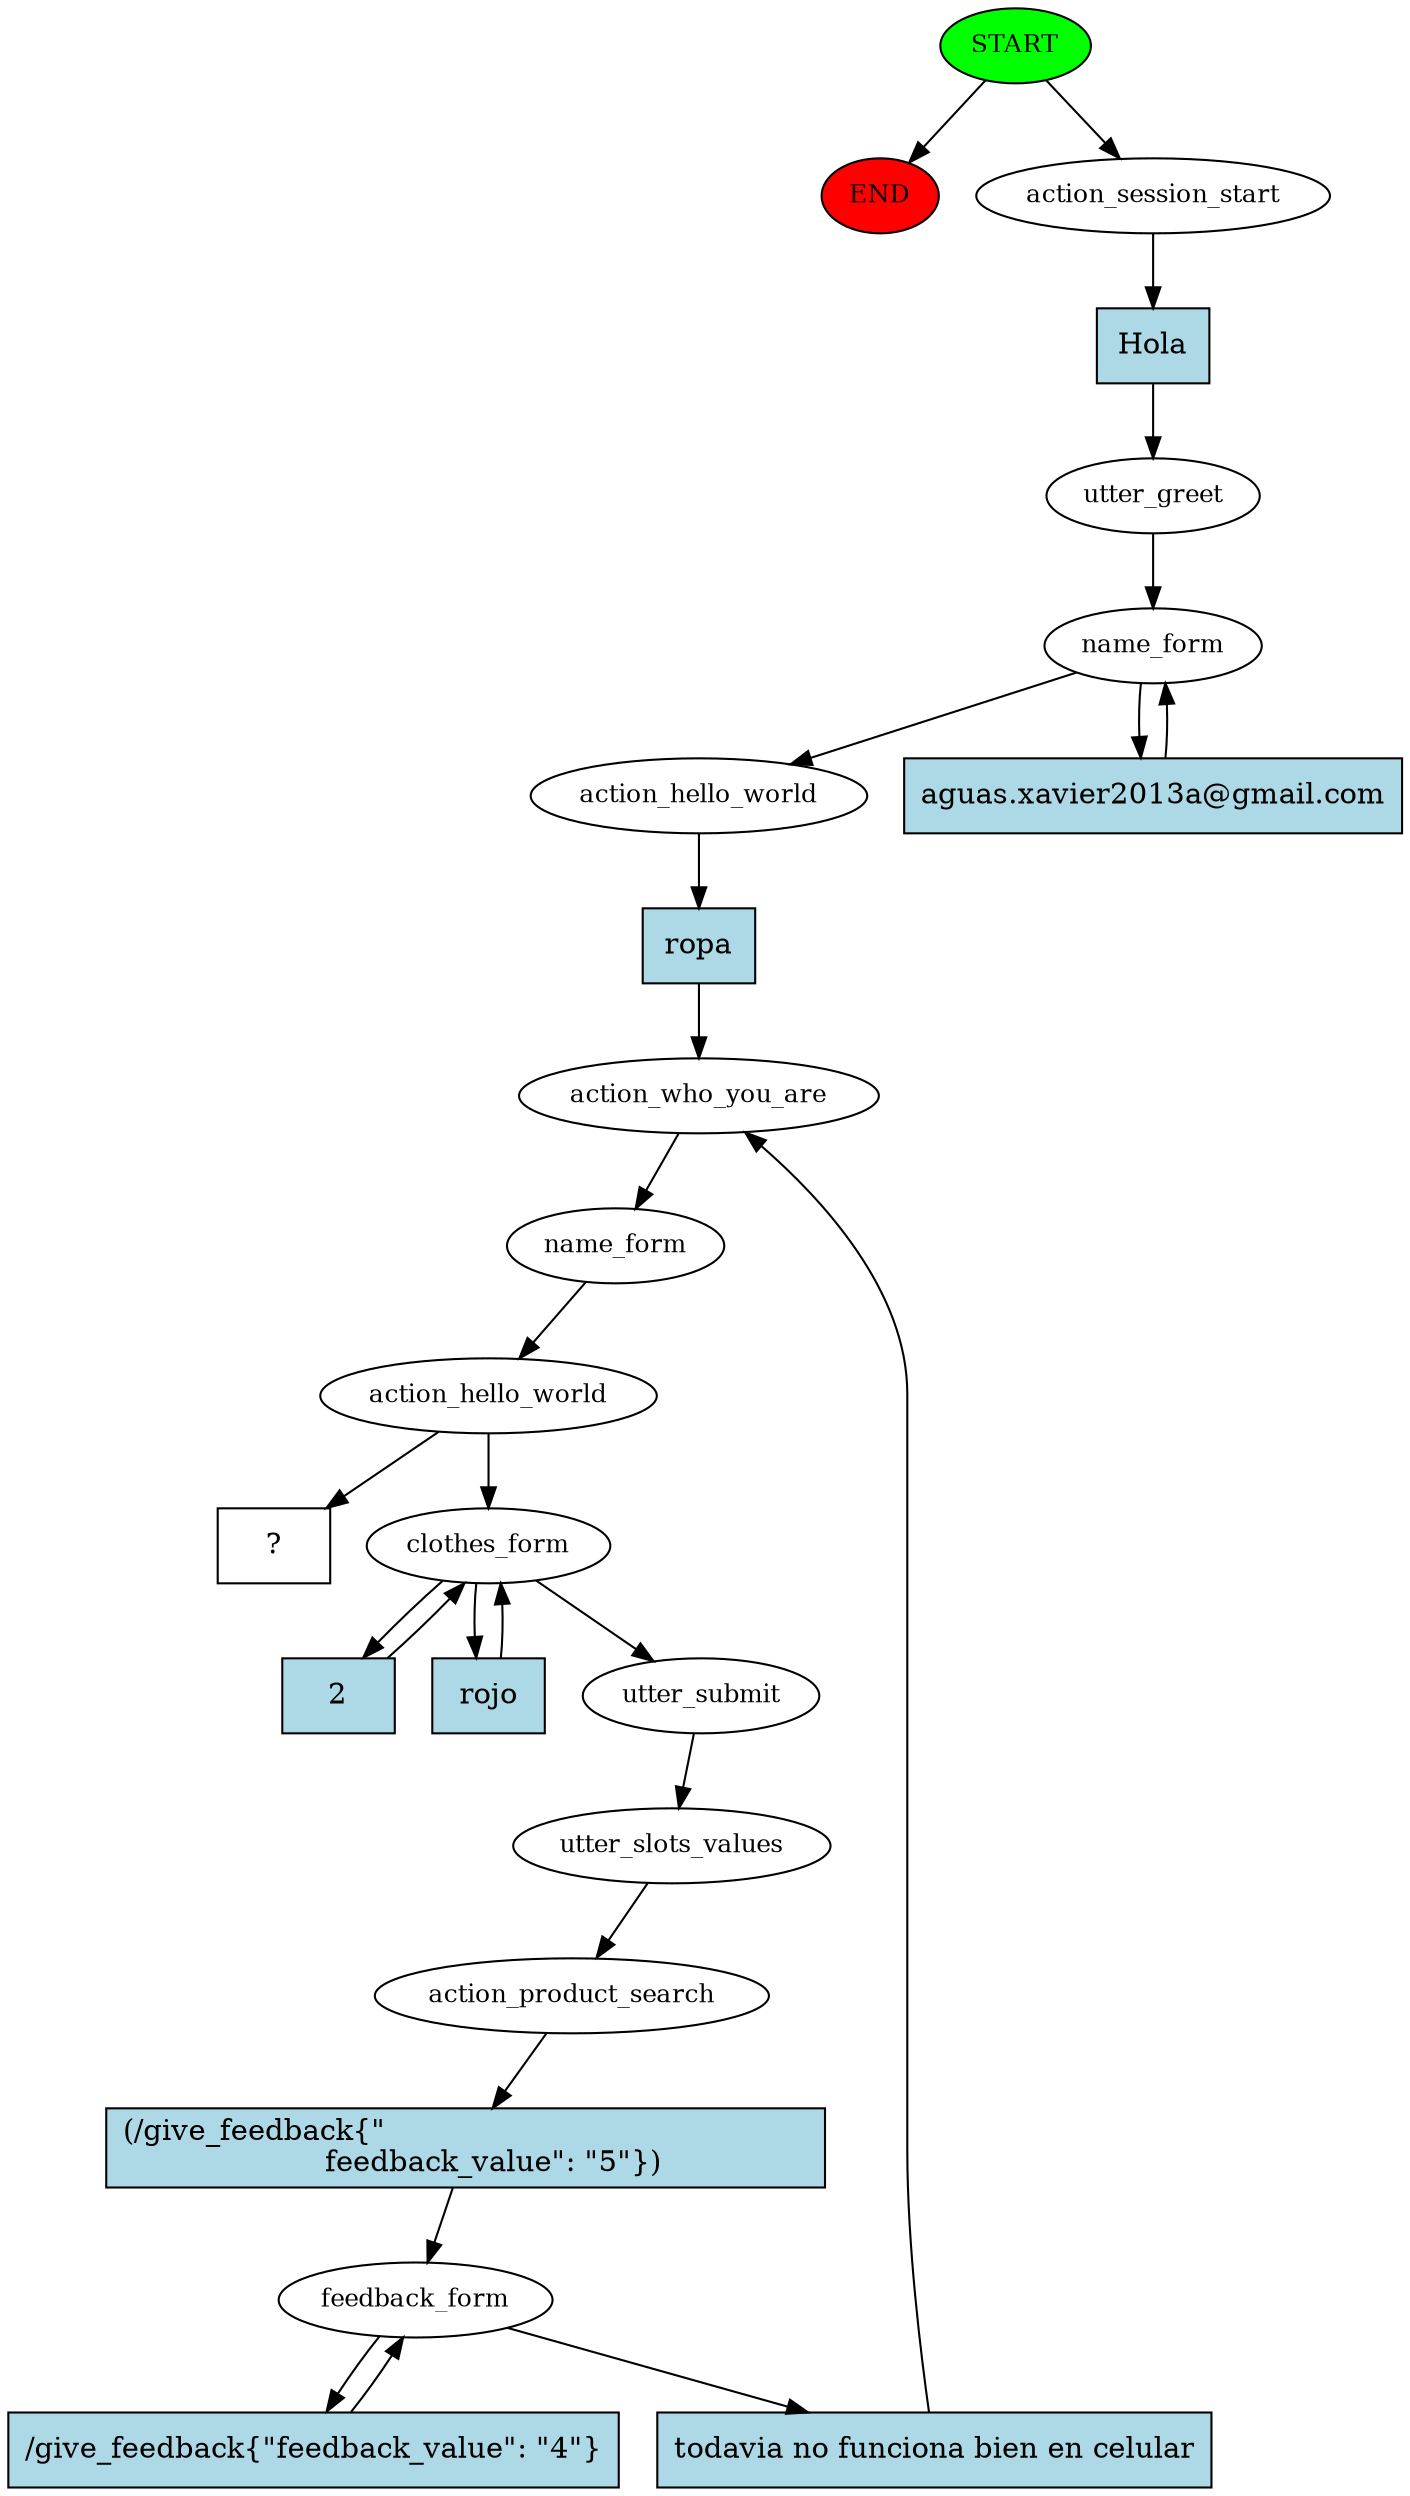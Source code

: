 digraph  {
0 [class="start active", fillcolor=green, fontsize=12, label=START, style=filled];
"-1" [class=end, fillcolor=red, fontsize=12, label=END, style=filled];
1 [class=active, fontsize=12, label=action_session_start];
2 [class=active, fontsize=12, label=utter_greet];
3 [class=active, fontsize=12, label=name_form];
6 [class=active, fontsize=12, label=action_hello_world];
7 [class=active, fontsize=12, label=action_who_you_are];
8 [class=active, fontsize=12, label=name_form];
9 [class=active, fontsize=12, label=action_hello_world];
10 [class=active, fontsize=12, label=clothes_form];
15 [class=active, fontsize=12, label=utter_submit];
16 [class=active, fontsize=12, label=utter_slots_values];
17 [class=active, fontsize=12, label=action_product_search];
18 [class=active, fontsize=12, label=feedback_form];
23 [class="intent dashed active", label="  ?  ", shape=rect];
24 [class="intent active", fillcolor=lightblue, label=Hola, shape=rect, style=filled];
25 [class="intent active", fillcolor=lightblue, label="aguas.xavier2013a@gmail.com", shape=rect, style=filled];
26 [class="intent active", fillcolor=lightblue, label=ropa, shape=rect, style=filled];
27 [class="intent active", fillcolor=lightblue, label=2, shape=rect, style=filled];
28 [class="intent active", fillcolor=lightblue, label=rojo, shape=rect, style=filled];
29 [class="intent active", fillcolor=lightblue, label="(/give_feedback{\"                                             \n      feedback_value\": \"5\"})", shape=rect, style=filled];
30 [class="intent active", fillcolor=lightblue, label="todavia no funciona bien en celular", shape=rect, style=filled];
31 [class="intent active", fillcolor=lightblue, label="/give_feedback{\"feedback_value\": \"4\"}", shape=rect, style=filled];
0 -> "-1"  [class="", key=NONE, label=""];
0 -> 1  [class=active, key=NONE, label=""];
1 -> 24  [class=active, key=0];
2 -> 3  [class=active, key=NONE, label=""];
3 -> 6  [class=active, key=NONE, label=""];
3 -> 25  [class=active, key=0];
6 -> 26  [class=active, key=0];
7 -> 8  [class=active, key=NONE, label=""];
8 -> 9  [class=active, key=NONE, label=""];
9 -> 10  [class=active, key=NONE, label=""];
9 -> 23  [class=active, key=NONE, label=""];
10 -> 15  [class=active, key=NONE, label=""];
10 -> 27  [class=active, key=0];
10 -> 28  [class=active, key=0];
15 -> 16  [class=active, key=NONE, label=""];
16 -> 17  [class=active, key=NONE, label=""];
17 -> 29  [class=active, key=0];
18 -> 30  [class=active, key=0];
18 -> 31  [class=active, key=0];
24 -> 2  [class=active, key=0];
25 -> 3  [class=active, key=0];
26 -> 7  [class=active, key=0];
27 -> 10  [class=active, key=0];
28 -> 10  [class=active, key=0];
29 -> 18  [class=active, key=0];
30 -> 7  [class=active, key=0];
31 -> 18  [class=active, key=0];
}
